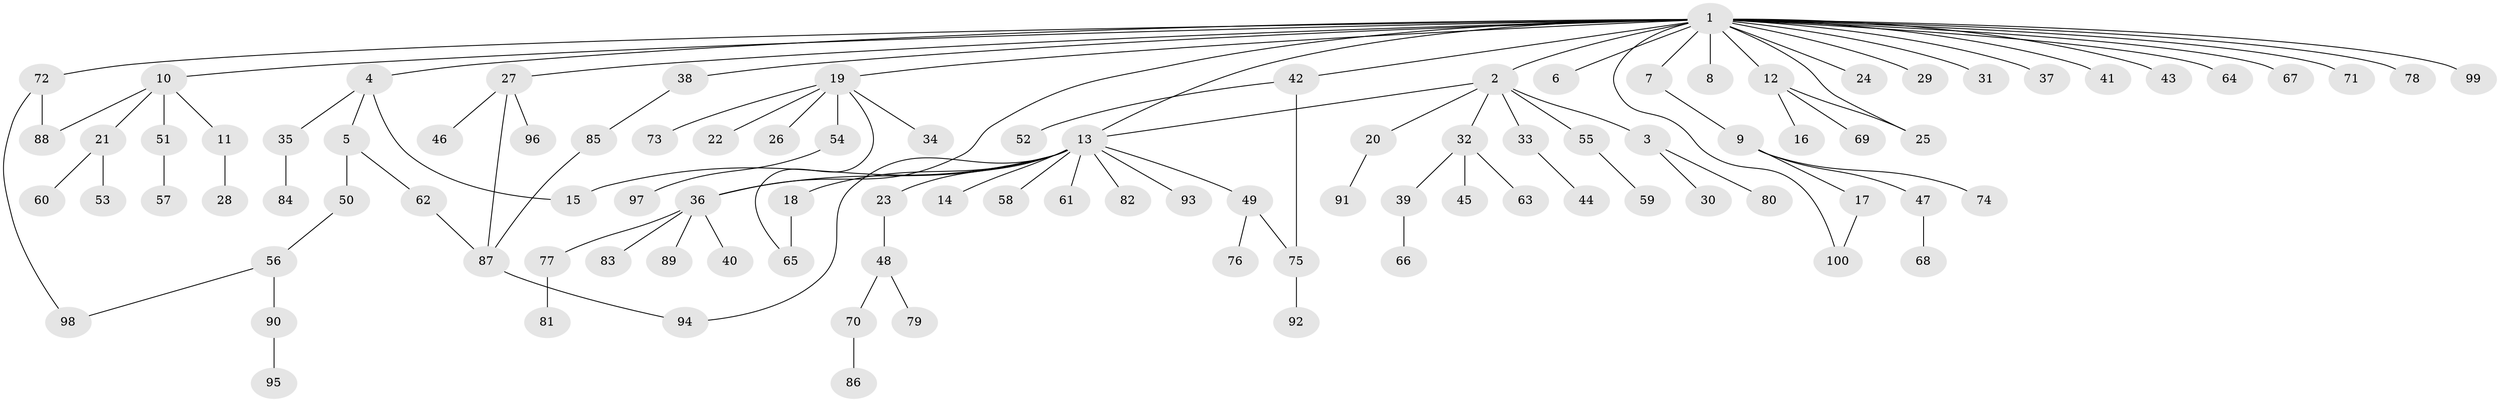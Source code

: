 // Generated by graph-tools (version 1.1) at 2025/11/02/21/25 10:11:09]
// undirected, 100 vertices, 111 edges
graph export_dot {
graph [start="1"]
  node [color=gray90,style=filled];
  1;
  2;
  3;
  4;
  5;
  6;
  7;
  8;
  9;
  10;
  11;
  12;
  13;
  14;
  15;
  16;
  17;
  18;
  19;
  20;
  21;
  22;
  23;
  24;
  25;
  26;
  27;
  28;
  29;
  30;
  31;
  32;
  33;
  34;
  35;
  36;
  37;
  38;
  39;
  40;
  41;
  42;
  43;
  44;
  45;
  46;
  47;
  48;
  49;
  50;
  51;
  52;
  53;
  54;
  55;
  56;
  57;
  58;
  59;
  60;
  61;
  62;
  63;
  64;
  65;
  66;
  67;
  68;
  69;
  70;
  71;
  72;
  73;
  74;
  75;
  76;
  77;
  78;
  79;
  80;
  81;
  82;
  83;
  84;
  85;
  86;
  87;
  88;
  89;
  90;
  91;
  92;
  93;
  94;
  95;
  96;
  97;
  98;
  99;
  100;
  1 -- 2;
  1 -- 4;
  1 -- 6;
  1 -- 7;
  1 -- 8;
  1 -- 10;
  1 -- 12;
  1 -- 13;
  1 -- 19;
  1 -- 24;
  1 -- 25;
  1 -- 27;
  1 -- 29;
  1 -- 31;
  1 -- 36;
  1 -- 37;
  1 -- 38;
  1 -- 41;
  1 -- 42;
  1 -- 43;
  1 -- 64;
  1 -- 67;
  1 -- 71;
  1 -- 72;
  1 -- 78;
  1 -- 99;
  1 -- 100;
  2 -- 3;
  2 -- 13;
  2 -- 20;
  2 -- 32;
  2 -- 33;
  2 -- 55;
  3 -- 30;
  3 -- 80;
  4 -- 5;
  4 -- 15;
  4 -- 35;
  5 -- 50;
  5 -- 62;
  7 -- 9;
  9 -- 17;
  9 -- 47;
  9 -- 74;
  10 -- 11;
  10 -- 21;
  10 -- 51;
  10 -- 88;
  11 -- 28;
  12 -- 16;
  12 -- 25;
  12 -- 69;
  13 -- 14;
  13 -- 15;
  13 -- 18;
  13 -- 23;
  13 -- 36;
  13 -- 49;
  13 -- 58;
  13 -- 61;
  13 -- 82;
  13 -- 93;
  13 -- 94;
  17 -- 100;
  18 -- 65;
  19 -- 22;
  19 -- 26;
  19 -- 34;
  19 -- 54;
  19 -- 65;
  19 -- 73;
  20 -- 91;
  21 -- 53;
  21 -- 60;
  23 -- 48;
  27 -- 46;
  27 -- 87;
  27 -- 96;
  32 -- 39;
  32 -- 45;
  32 -- 63;
  33 -- 44;
  35 -- 84;
  36 -- 40;
  36 -- 77;
  36 -- 83;
  36 -- 89;
  38 -- 85;
  39 -- 66;
  42 -- 52;
  42 -- 75;
  47 -- 68;
  48 -- 70;
  48 -- 79;
  49 -- 75;
  49 -- 76;
  50 -- 56;
  51 -- 57;
  54 -- 97;
  55 -- 59;
  56 -- 90;
  56 -- 98;
  62 -- 87;
  70 -- 86;
  72 -- 88;
  72 -- 98;
  75 -- 92;
  77 -- 81;
  85 -- 87;
  87 -- 94;
  90 -- 95;
}
